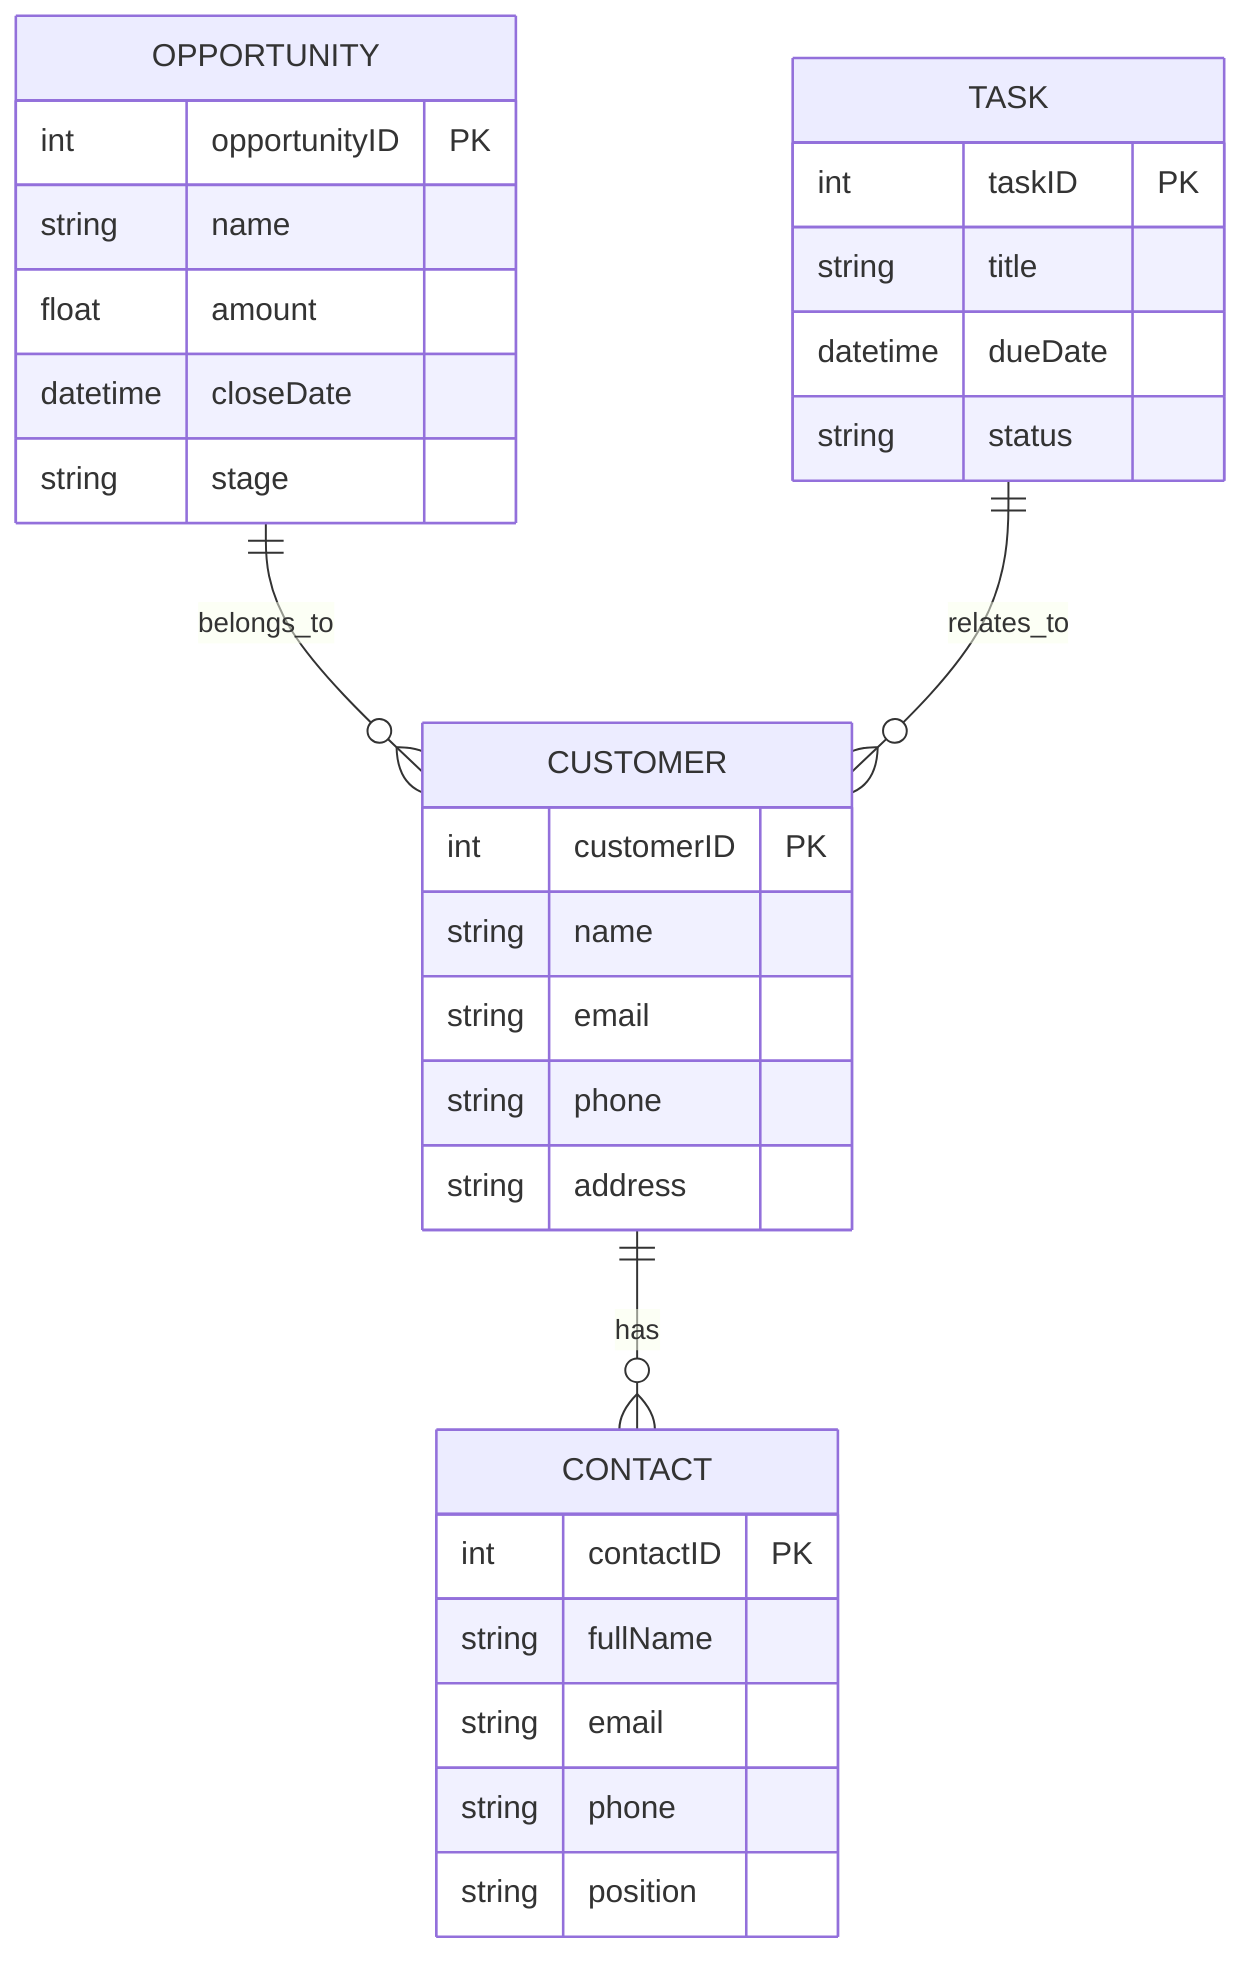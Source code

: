 erDiagram
    CUSTOMER ||--o{ CONTACT : has
    CUSTOMER {
        int customerID PK
        string name
        string email
        string phone
        string address
    }
    CONTACT {
        int contactID PK
        string fullName
        string email
        string phone
        string position
    }
    OPPORTUNITY ||--o{ CUSTOMER : belongs_to
    OPPORTUNITY {
        int opportunityID PK
        string name
        float amount
        datetime closeDate
        string stage
    }
    TASK ||--o{ CUSTOMER : relates_to
    TASK {
        int taskID PK
        string title
        datetime dueDate
        string status
    }